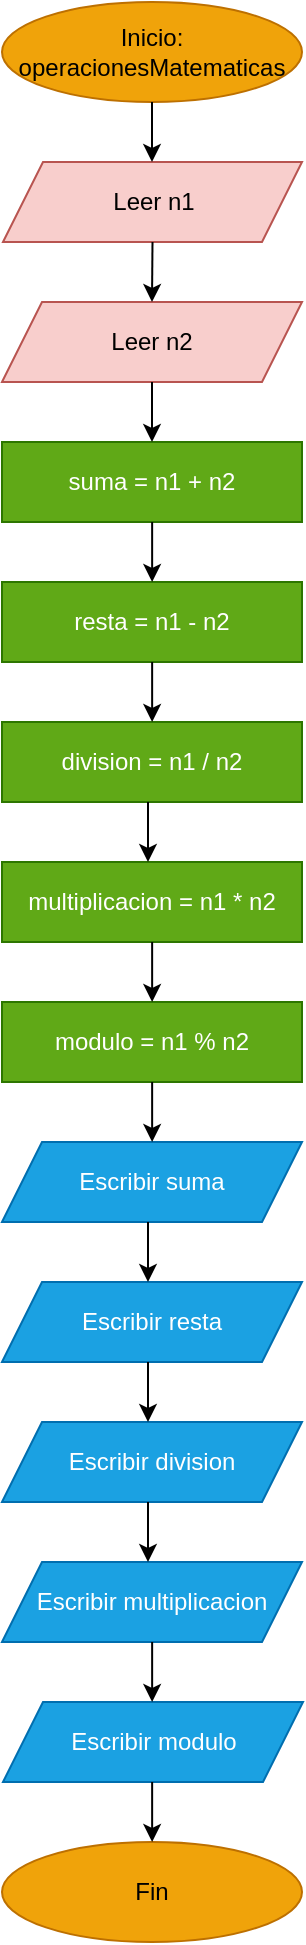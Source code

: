 <mxfile>
    <diagram id="tcC3QfgLfvd6-fmd2M9S" name="Página-1">
        <mxGraphModel dx="747" dy="425" grid="1" gridSize="10" guides="1" tooltips="1" connect="1" arrows="1" fold="1" page="1" pageScale="1" pageWidth="827" pageHeight="1169" background="#ffffff" math="0" shadow="0">
            <root>
                <mxCell id="0"/>
                <mxCell id="1" parent="0"/>
                <mxCell id="2" value="Inicio: operacionesMatematicas" style="ellipse;whiteSpace=wrap;html=1;fillColor=#f0a30a;fontColor=#000000;strokeColor=#BD7000;" vertex="1" parent="1">
                    <mxGeometry x="340" y="80" width="150" height="50" as="geometry"/>
                </mxCell>
                <mxCell id="3" value="Fin" style="ellipse;whiteSpace=wrap;html=1;fillColor=#f0a30a;fontColor=#000000;strokeColor=#BD7000;" vertex="1" parent="1">
                    <mxGeometry x="340" y="1000" width="150" height="50" as="geometry"/>
                </mxCell>
                <mxCell id="4" value="Leer n1" style="shape=parallelogram;perimeter=parallelogramPerimeter;whiteSpace=wrap;html=1;fixedSize=1;fillColor=#f8cecc;strokeColor=#b85450;" vertex="1" parent="1">
                    <mxGeometry x="340.5" y="160" width="149.5" height="40" as="geometry"/>
                </mxCell>
                <mxCell id="5" value="Leer n2" style="shape=parallelogram;perimeter=parallelogramPerimeter;whiteSpace=wrap;html=1;fixedSize=1;fillColor=#f8cecc;strokeColor=#b85450;" vertex="1" parent="1">
                    <mxGeometry x="340" y="230" width="150" height="40" as="geometry"/>
                </mxCell>
                <mxCell id="7" value="suma = n1 + n2" style="rounded=0;whiteSpace=wrap;html=1;fillColor=#60a917;strokeColor=#2D7600;fontColor=#ffffff;" vertex="1" parent="1">
                    <mxGeometry x="340" y="300" width="150" height="40" as="geometry"/>
                </mxCell>
                <mxCell id="8" value="resta = n1 - n2" style="rounded=0;whiteSpace=wrap;html=1;fillColor=#60a917;strokeColor=#2D7600;fontColor=#ffffff;" vertex="1" parent="1">
                    <mxGeometry x="340" y="370" width="150" height="40" as="geometry"/>
                </mxCell>
                <mxCell id="9" value="division = n1 / n2" style="rounded=0;whiteSpace=wrap;html=1;fillColor=#60a917;fontColor=#ffffff;strokeColor=#2D7600;" vertex="1" parent="1">
                    <mxGeometry x="340" y="440" width="150" height="40" as="geometry"/>
                </mxCell>
                <mxCell id="10" value="multiplicacion = n1 * n2" style="rounded=0;whiteSpace=wrap;html=1;fillColor=#60a917;fontColor=#ffffff;strokeColor=#2D7600;" vertex="1" parent="1">
                    <mxGeometry x="340" y="510" width="150" height="40" as="geometry"/>
                </mxCell>
                <mxCell id="11" value="modulo = n1 % n2" style="rounded=0;whiteSpace=wrap;html=1;fillColor=#60a917;fontColor=#ffffff;strokeColor=#2D7600;" vertex="1" parent="1">
                    <mxGeometry x="340" y="580" width="150" height="40" as="geometry"/>
                </mxCell>
                <mxCell id="12" value="Escribir suma" style="shape=parallelogram;perimeter=parallelogramPerimeter;whiteSpace=wrap;html=1;fixedSize=1;fillColor=#1ba1e2;strokeColor=#006EAF;fontColor=#ffffff;" vertex="1" parent="1">
                    <mxGeometry x="340" y="650" width="150" height="40" as="geometry"/>
                </mxCell>
                <mxCell id="13" value="Escribir resta" style="shape=parallelogram;perimeter=parallelogramPerimeter;whiteSpace=wrap;html=1;fixedSize=1;fillColor=#1ba1e2;strokeColor=#006EAF;fontColor=#ffffff;" vertex="1" parent="1">
                    <mxGeometry x="340" y="720" width="150" height="40" as="geometry"/>
                </mxCell>
                <mxCell id="14" value="Escribir division" style="shape=parallelogram;perimeter=parallelogramPerimeter;whiteSpace=wrap;html=1;fixedSize=1;fillColor=#1ba1e2;strokeColor=#006EAF;fontColor=#ffffff;" vertex="1" parent="1">
                    <mxGeometry x="340" y="790" width="150" height="40" as="geometry"/>
                </mxCell>
                <mxCell id="15" value="Escribir multiplicacion" style="shape=parallelogram;perimeter=parallelogramPerimeter;whiteSpace=wrap;html=1;fixedSize=1;fillColor=#1ba1e2;strokeColor=#006EAF;fontColor=#ffffff;" vertex="1" parent="1">
                    <mxGeometry x="340" y="860" width="150" height="40" as="geometry"/>
                </mxCell>
                <mxCell id="16" value="Escribir modulo" style="shape=parallelogram;perimeter=parallelogramPerimeter;whiteSpace=wrap;html=1;fixedSize=1;fillColor=#1ba1e2;strokeColor=#006EAF;fontColor=#ffffff;" vertex="1" parent="1">
                    <mxGeometry x="340.5" y="930" width="150" height="40" as="geometry"/>
                </mxCell>
                <mxCell id="17" value="" style="endArrow=classic;html=1;exitX=0.5;exitY=1;exitDx=0;exitDy=0;fontColor=none;labelBackgroundColor=none;noLabel=1;" edge="1" parent="1" source="2">
                    <mxGeometry width="50" height="50" relative="1" as="geometry">
                        <mxPoint x="600" y="170" as="sourcePoint"/>
                        <mxPoint x="415" y="160" as="targetPoint"/>
                        <Array as="points">
                            <mxPoint x="415" y="150"/>
                        </Array>
                    </mxGeometry>
                </mxCell>
                <mxCell id="18" value="" style="endArrow=classic;html=1;fontColor=#050505;entryX=0.5;entryY=0;entryDx=0;entryDy=0;exitX=0.5;exitY=1;exitDx=0;exitDy=0;" edge="1" parent="1" source="4" target="5">
                    <mxGeometry width="50" height="50" relative="1" as="geometry">
                        <mxPoint x="600" y="200" as="sourcePoint"/>
                        <mxPoint x="410" y="190" as="targetPoint"/>
                    </mxGeometry>
                </mxCell>
                <mxCell id="19" value="" style="endArrow=classic;html=1;fontColor=#050505;exitX=0.5;exitY=1;exitDx=0;exitDy=0;entryX=0.5;entryY=0;entryDx=0;entryDy=0;" edge="1" parent="1" source="5" target="7">
                    <mxGeometry width="50" height="50" relative="1" as="geometry">
                        <mxPoint x="350" y="370" as="sourcePoint"/>
                        <mxPoint x="400" y="320" as="targetPoint"/>
                        <Array as="points">
                            <mxPoint x="415" y="280"/>
                        </Array>
                    </mxGeometry>
                </mxCell>
                <mxCell id="20" value="" style="endArrow=classic;html=1;fontColor=#050505;exitX=0.5;exitY=1;exitDx=0;exitDy=0;entryX=0.5;entryY=0;entryDx=0;entryDy=0;" edge="1" parent="1">
                    <mxGeometry width="50" height="50" relative="1" as="geometry">
                        <mxPoint x="415.07" y="340" as="sourcePoint"/>
                        <mxPoint x="415.07" y="370" as="targetPoint"/>
                        <Array as="points">
                            <mxPoint x="415.07" y="350"/>
                        </Array>
                    </mxGeometry>
                </mxCell>
                <mxCell id="21" value="" style="endArrow=classic;html=1;fontColor=#050505;exitX=0.5;exitY=1;exitDx=0;exitDy=0;entryX=0.5;entryY=0;entryDx=0;entryDy=0;" edge="1" parent="1">
                    <mxGeometry width="50" height="50" relative="1" as="geometry">
                        <mxPoint x="415.07" y="410" as="sourcePoint"/>
                        <mxPoint x="415.07" y="440" as="targetPoint"/>
                        <Array as="points">
                            <mxPoint x="415.07" y="420"/>
                        </Array>
                    </mxGeometry>
                </mxCell>
                <mxCell id="22" value="" style="endArrow=classic;html=1;fontColor=#050505;exitX=0.5;exitY=1;exitDx=0;exitDy=0;entryX=0.5;entryY=0;entryDx=0;entryDy=0;" edge="1" parent="1">
                    <mxGeometry width="50" height="50" relative="1" as="geometry">
                        <mxPoint x="413" y="480" as="sourcePoint"/>
                        <mxPoint x="413" y="510" as="targetPoint"/>
                        <Array as="points">
                            <mxPoint x="413" y="490"/>
                        </Array>
                    </mxGeometry>
                </mxCell>
                <mxCell id="23" value="" style="endArrow=classic;html=1;fontColor=#050505;exitX=0.5;exitY=1;exitDx=0;exitDy=0;entryX=0.5;entryY=0;entryDx=0;entryDy=0;" edge="1" parent="1">
                    <mxGeometry width="50" height="50" relative="1" as="geometry">
                        <mxPoint x="415.07" y="550.0" as="sourcePoint"/>
                        <mxPoint x="415.07" y="580.0" as="targetPoint"/>
                        <Array as="points">
                            <mxPoint x="415.07" y="560"/>
                        </Array>
                    </mxGeometry>
                </mxCell>
                <mxCell id="24" value="" style="endArrow=classic;html=1;fontColor=#050505;exitX=0.5;exitY=1;exitDx=0;exitDy=0;entryX=0.5;entryY=0;entryDx=0;entryDy=0;" edge="1" parent="1">
                    <mxGeometry width="50" height="50" relative="1" as="geometry">
                        <mxPoint x="415.07" y="620.0" as="sourcePoint"/>
                        <mxPoint x="415.07" y="650.0" as="targetPoint"/>
                        <Array as="points">
                            <mxPoint x="415.07" y="630"/>
                        </Array>
                    </mxGeometry>
                </mxCell>
                <mxCell id="25" value="" style="endArrow=classic;html=1;fontColor=#050505;exitX=0.5;exitY=1;exitDx=0;exitDy=0;entryX=0.5;entryY=0;entryDx=0;entryDy=0;" edge="1" parent="1">
                    <mxGeometry width="50" height="50" relative="1" as="geometry">
                        <mxPoint x="413.0" y="690" as="sourcePoint"/>
                        <mxPoint x="413.0" y="720" as="targetPoint"/>
                        <Array as="points">
                            <mxPoint x="413" y="700"/>
                        </Array>
                    </mxGeometry>
                </mxCell>
                <mxCell id="26" value="" style="endArrow=classic;html=1;fontColor=#050505;exitX=0.5;exitY=1;exitDx=0;exitDy=0;entryX=0.5;entryY=0;entryDx=0;entryDy=0;" edge="1" parent="1">
                    <mxGeometry width="50" height="50" relative="1" as="geometry">
                        <mxPoint x="413.0" y="760" as="sourcePoint"/>
                        <mxPoint x="413.0" y="790" as="targetPoint"/>
                        <Array as="points">
                            <mxPoint x="413" y="770"/>
                        </Array>
                    </mxGeometry>
                </mxCell>
                <mxCell id="27" value="" style="endArrow=classic;html=1;fontColor=#050505;exitX=0.5;exitY=1;exitDx=0;exitDy=0;entryX=0.5;entryY=0;entryDx=0;entryDy=0;" edge="1" parent="1">
                    <mxGeometry width="50" height="50" relative="1" as="geometry">
                        <mxPoint x="413" y="830" as="sourcePoint"/>
                        <mxPoint x="413" y="860" as="targetPoint"/>
                        <Array as="points">
                            <mxPoint x="413" y="840"/>
                        </Array>
                    </mxGeometry>
                </mxCell>
                <mxCell id="28" value="" style="endArrow=classic;html=1;fontColor=#050505;exitX=0.5;exitY=1;exitDx=0;exitDy=0;entryX=0.5;entryY=0;entryDx=0;entryDy=0;" edge="1" parent="1">
                    <mxGeometry width="50" height="50" relative="1" as="geometry">
                        <mxPoint x="415.07" y="900" as="sourcePoint"/>
                        <mxPoint x="415.07" y="930" as="targetPoint"/>
                        <Array as="points">
                            <mxPoint x="415.07" y="910"/>
                        </Array>
                    </mxGeometry>
                </mxCell>
                <mxCell id="29" value="" style="endArrow=classic;html=1;fontColor=#050505;exitX=0.5;exitY=1;exitDx=0;exitDy=0;entryX=0.5;entryY=0;entryDx=0;entryDy=0;" edge="1" parent="1">
                    <mxGeometry width="50" height="50" relative="1" as="geometry">
                        <mxPoint x="415.07" y="970" as="sourcePoint"/>
                        <mxPoint x="415.07" y="1000" as="targetPoint"/>
                        <Array as="points">
                            <mxPoint x="415.07" y="980"/>
                        </Array>
                    </mxGeometry>
                </mxCell>
            </root>
        </mxGraphModel>
    </diagram>
</mxfile>